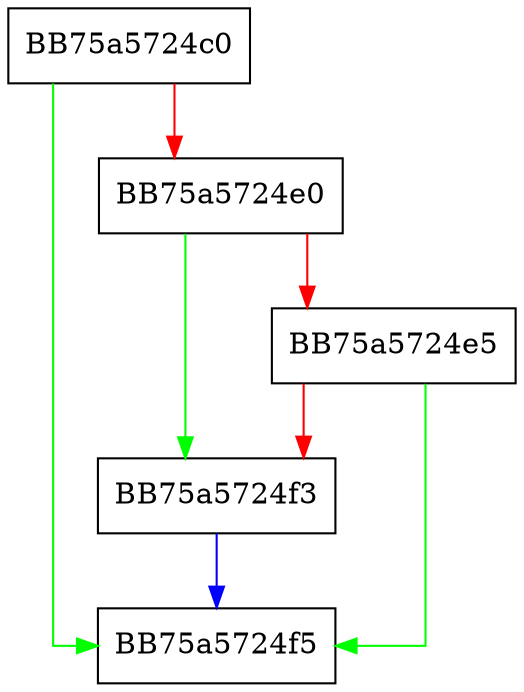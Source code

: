 digraph ValidateExtraContentHash {
  node [shape="box"];
  graph [splines=ortho];
  BB75a5724c0 -> BB75a5724f5 [color="green"];
  BB75a5724c0 -> BB75a5724e0 [color="red"];
  BB75a5724e0 -> BB75a5724f3 [color="green"];
  BB75a5724e0 -> BB75a5724e5 [color="red"];
  BB75a5724e5 -> BB75a5724f5 [color="green"];
  BB75a5724e5 -> BB75a5724f3 [color="red"];
  BB75a5724f3 -> BB75a5724f5 [color="blue"];
}